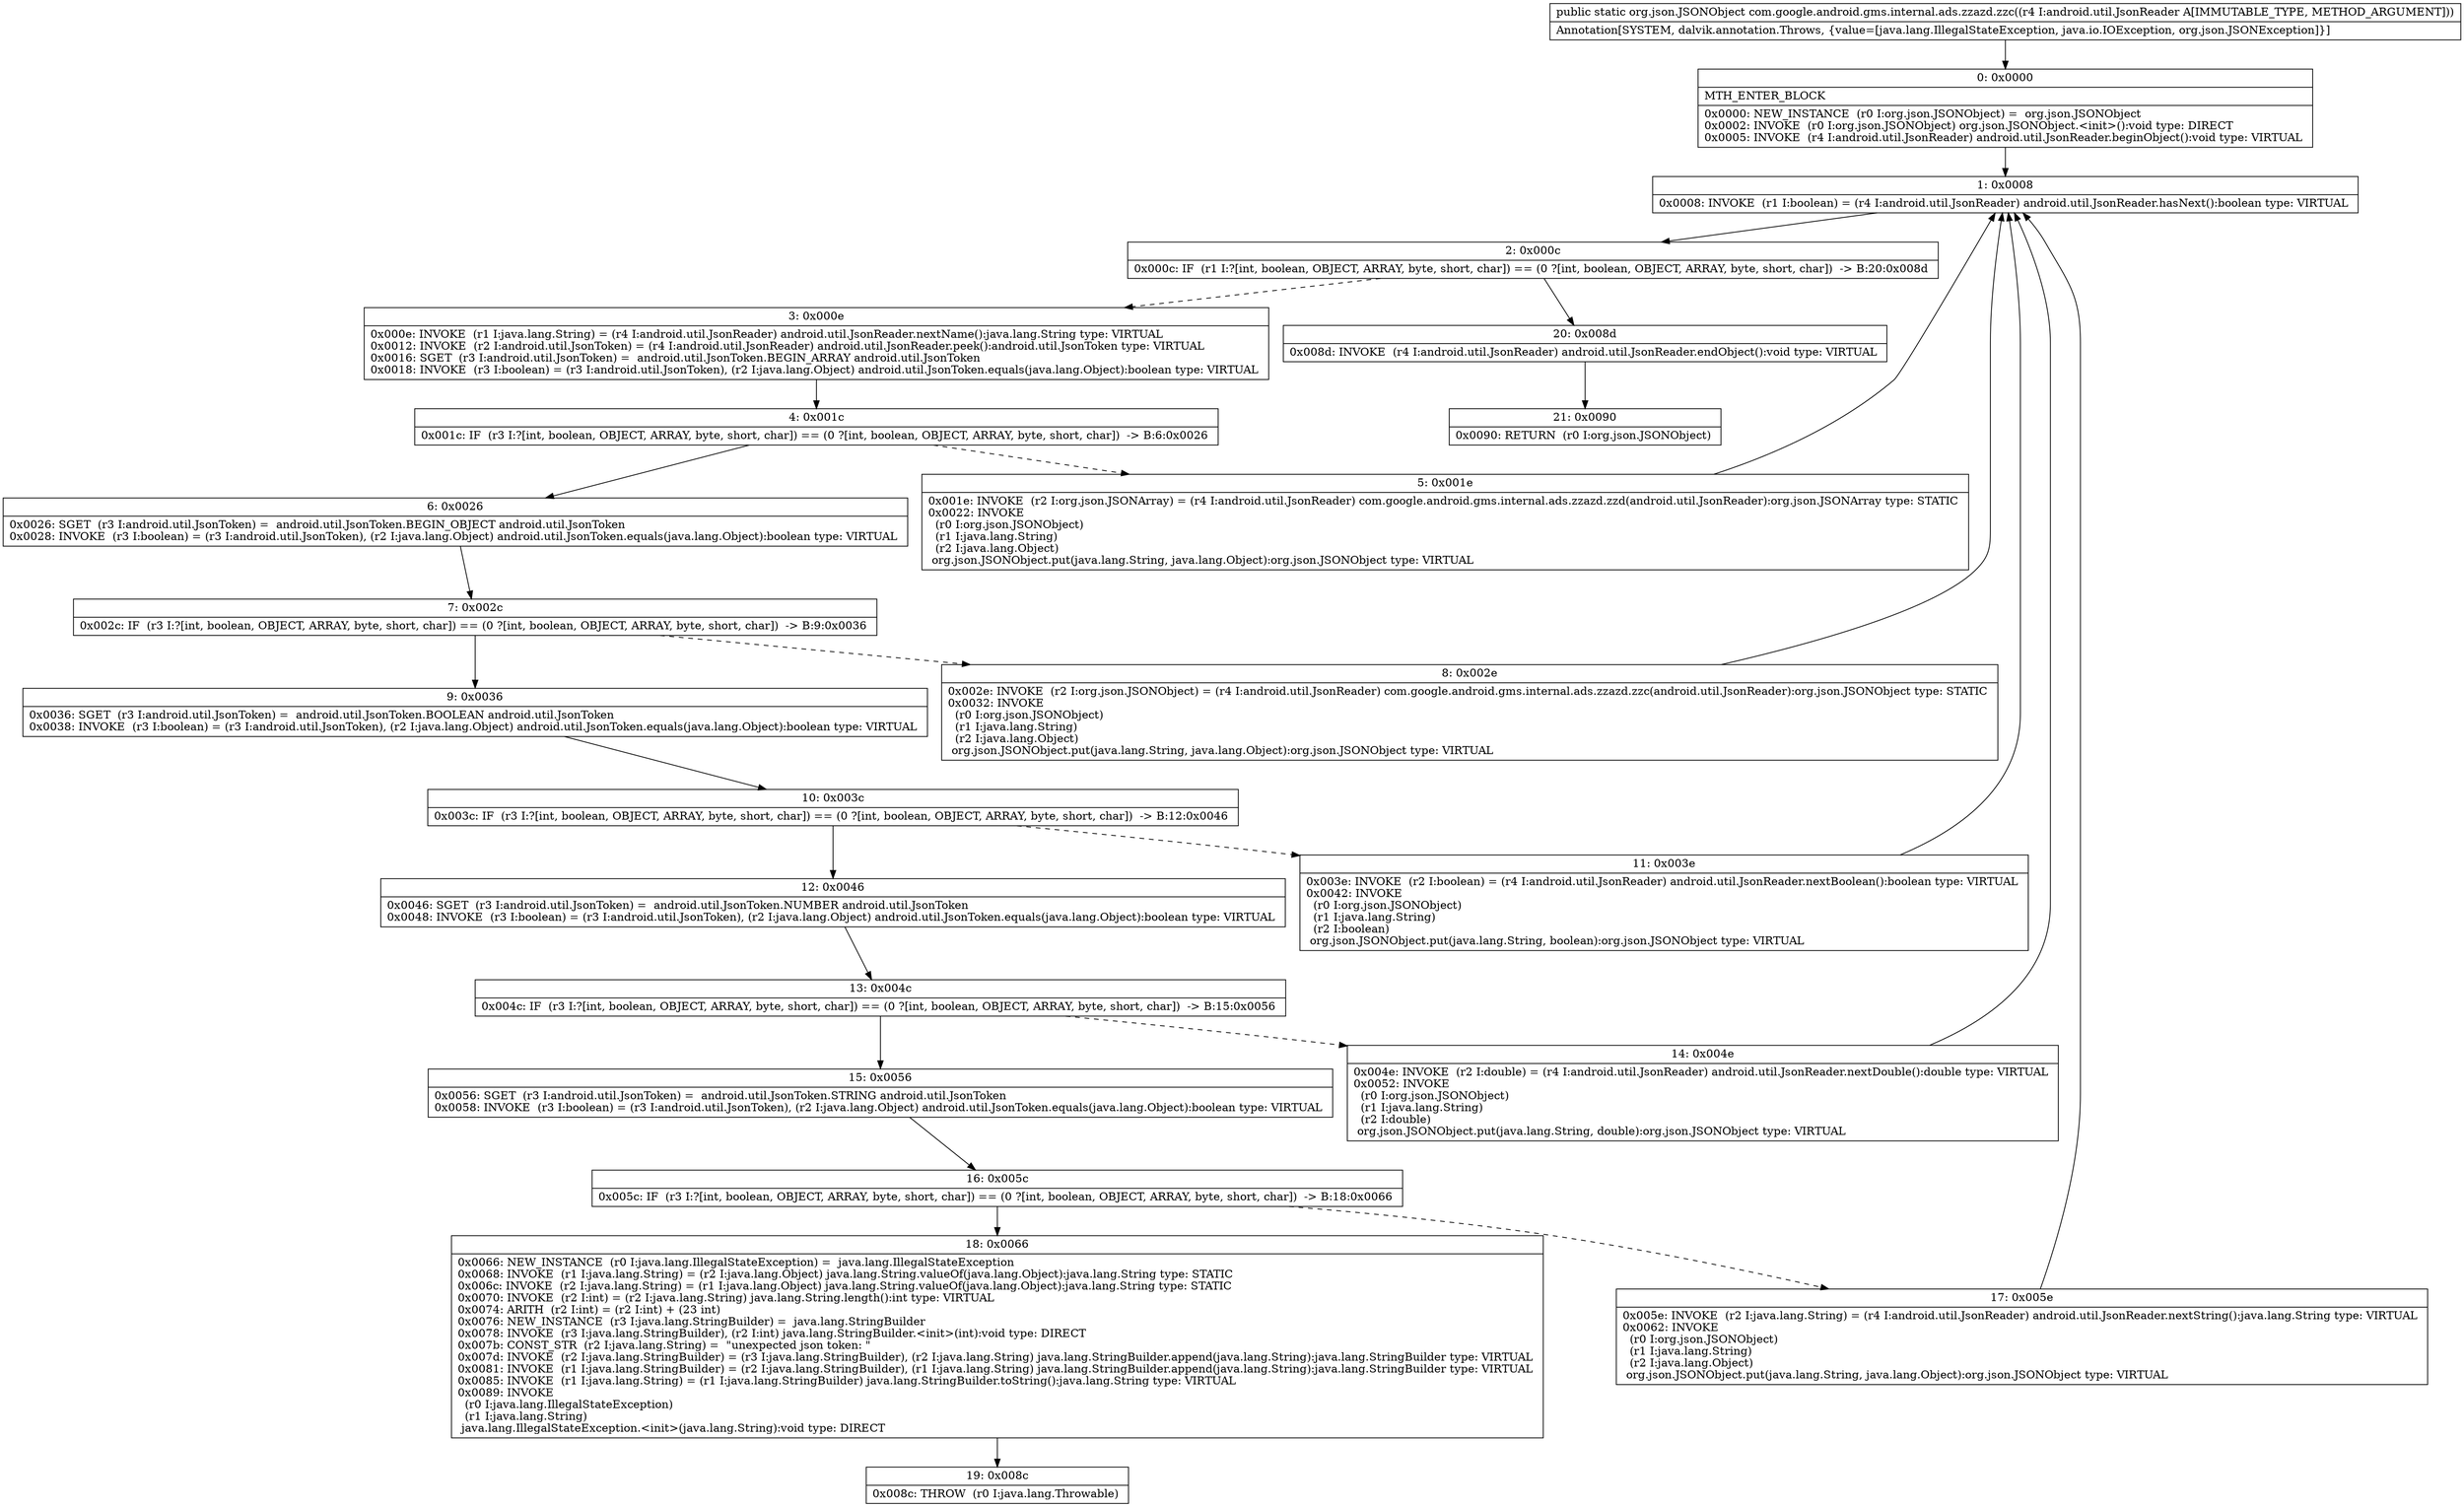 digraph "CFG forcom.google.android.gms.internal.ads.zzazd.zzc(Landroid\/util\/JsonReader;)Lorg\/json\/JSONObject;" {
Node_0 [shape=record,label="{0\:\ 0x0000|MTH_ENTER_BLOCK\l|0x0000: NEW_INSTANCE  (r0 I:org.json.JSONObject) =  org.json.JSONObject \l0x0002: INVOKE  (r0 I:org.json.JSONObject) org.json.JSONObject.\<init\>():void type: DIRECT \l0x0005: INVOKE  (r4 I:android.util.JsonReader) android.util.JsonReader.beginObject():void type: VIRTUAL \l}"];
Node_1 [shape=record,label="{1\:\ 0x0008|0x0008: INVOKE  (r1 I:boolean) = (r4 I:android.util.JsonReader) android.util.JsonReader.hasNext():boolean type: VIRTUAL \l}"];
Node_2 [shape=record,label="{2\:\ 0x000c|0x000c: IF  (r1 I:?[int, boolean, OBJECT, ARRAY, byte, short, char]) == (0 ?[int, boolean, OBJECT, ARRAY, byte, short, char])  \-\> B:20:0x008d \l}"];
Node_3 [shape=record,label="{3\:\ 0x000e|0x000e: INVOKE  (r1 I:java.lang.String) = (r4 I:android.util.JsonReader) android.util.JsonReader.nextName():java.lang.String type: VIRTUAL \l0x0012: INVOKE  (r2 I:android.util.JsonToken) = (r4 I:android.util.JsonReader) android.util.JsonReader.peek():android.util.JsonToken type: VIRTUAL \l0x0016: SGET  (r3 I:android.util.JsonToken) =  android.util.JsonToken.BEGIN_ARRAY android.util.JsonToken \l0x0018: INVOKE  (r3 I:boolean) = (r3 I:android.util.JsonToken), (r2 I:java.lang.Object) android.util.JsonToken.equals(java.lang.Object):boolean type: VIRTUAL \l}"];
Node_4 [shape=record,label="{4\:\ 0x001c|0x001c: IF  (r3 I:?[int, boolean, OBJECT, ARRAY, byte, short, char]) == (0 ?[int, boolean, OBJECT, ARRAY, byte, short, char])  \-\> B:6:0x0026 \l}"];
Node_5 [shape=record,label="{5\:\ 0x001e|0x001e: INVOKE  (r2 I:org.json.JSONArray) = (r4 I:android.util.JsonReader) com.google.android.gms.internal.ads.zzazd.zzd(android.util.JsonReader):org.json.JSONArray type: STATIC \l0x0022: INVOKE  \l  (r0 I:org.json.JSONObject)\l  (r1 I:java.lang.String)\l  (r2 I:java.lang.Object)\l org.json.JSONObject.put(java.lang.String, java.lang.Object):org.json.JSONObject type: VIRTUAL \l}"];
Node_6 [shape=record,label="{6\:\ 0x0026|0x0026: SGET  (r3 I:android.util.JsonToken) =  android.util.JsonToken.BEGIN_OBJECT android.util.JsonToken \l0x0028: INVOKE  (r3 I:boolean) = (r3 I:android.util.JsonToken), (r2 I:java.lang.Object) android.util.JsonToken.equals(java.lang.Object):boolean type: VIRTUAL \l}"];
Node_7 [shape=record,label="{7\:\ 0x002c|0x002c: IF  (r3 I:?[int, boolean, OBJECT, ARRAY, byte, short, char]) == (0 ?[int, boolean, OBJECT, ARRAY, byte, short, char])  \-\> B:9:0x0036 \l}"];
Node_8 [shape=record,label="{8\:\ 0x002e|0x002e: INVOKE  (r2 I:org.json.JSONObject) = (r4 I:android.util.JsonReader) com.google.android.gms.internal.ads.zzazd.zzc(android.util.JsonReader):org.json.JSONObject type: STATIC \l0x0032: INVOKE  \l  (r0 I:org.json.JSONObject)\l  (r1 I:java.lang.String)\l  (r2 I:java.lang.Object)\l org.json.JSONObject.put(java.lang.String, java.lang.Object):org.json.JSONObject type: VIRTUAL \l}"];
Node_9 [shape=record,label="{9\:\ 0x0036|0x0036: SGET  (r3 I:android.util.JsonToken) =  android.util.JsonToken.BOOLEAN android.util.JsonToken \l0x0038: INVOKE  (r3 I:boolean) = (r3 I:android.util.JsonToken), (r2 I:java.lang.Object) android.util.JsonToken.equals(java.lang.Object):boolean type: VIRTUAL \l}"];
Node_10 [shape=record,label="{10\:\ 0x003c|0x003c: IF  (r3 I:?[int, boolean, OBJECT, ARRAY, byte, short, char]) == (0 ?[int, boolean, OBJECT, ARRAY, byte, short, char])  \-\> B:12:0x0046 \l}"];
Node_11 [shape=record,label="{11\:\ 0x003e|0x003e: INVOKE  (r2 I:boolean) = (r4 I:android.util.JsonReader) android.util.JsonReader.nextBoolean():boolean type: VIRTUAL \l0x0042: INVOKE  \l  (r0 I:org.json.JSONObject)\l  (r1 I:java.lang.String)\l  (r2 I:boolean)\l org.json.JSONObject.put(java.lang.String, boolean):org.json.JSONObject type: VIRTUAL \l}"];
Node_12 [shape=record,label="{12\:\ 0x0046|0x0046: SGET  (r3 I:android.util.JsonToken) =  android.util.JsonToken.NUMBER android.util.JsonToken \l0x0048: INVOKE  (r3 I:boolean) = (r3 I:android.util.JsonToken), (r2 I:java.lang.Object) android.util.JsonToken.equals(java.lang.Object):boolean type: VIRTUAL \l}"];
Node_13 [shape=record,label="{13\:\ 0x004c|0x004c: IF  (r3 I:?[int, boolean, OBJECT, ARRAY, byte, short, char]) == (0 ?[int, boolean, OBJECT, ARRAY, byte, short, char])  \-\> B:15:0x0056 \l}"];
Node_14 [shape=record,label="{14\:\ 0x004e|0x004e: INVOKE  (r2 I:double) = (r4 I:android.util.JsonReader) android.util.JsonReader.nextDouble():double type: VIRTUAL \l0x0052: INVOKE  \l  (r0 I:org.json.JSONObject)\l  (r1 I:java.lang.String)\l  (r2 I:double)\l org.json.JSONObject.put(java.lang.String, double):org.json.JSONObject type: VIRTUAL \l}"];
Node_15 [shape=record,label="{15\:\ 0x0056|0x0056: SGET  (r3 I:android.util.JsonToken) =  android.util.JsonToken.STRING android.util.JsonToken \l0x0058: INVOKE  (r3 I:boolean) = (r3 I:android.util.JsonToken), (r2 I:java.lang.Object) android.util.JsonToken.equals(java.lang.Object):boolean type: VIRTUAL \l}"];
Node_16 [shape=record,label="{16\:\ 0x005c|0x005c: IF  (r3 I:?[int, boolean, OBJECT, ARRAY, byte, short, char]) == (0 ?[int, boolean, OBJECT, ARRAY, byte, short, char])  \-\> B:18:0x0066 \l}"];
Node_17 [shape=record,label="{17\:\ 0x005e|0x005e: INVOKE  (r2 I:java.lang.String) = (r4 I:android.util.JsonReader) android.util.JsonReader.nextString():java.lang.String type: VIRTUAL \l0x0062: INVOKE  \l  (r0 I:org.json.JSONObject)\l  (r1 I:java.lang.String)\l  (r2 I:java.lang.Object)\l org.json.JSONObject.put(java.lang.String, java.lang.Object):org.json.JSONObject type: VIRTUAL \l}"];
Node_18 [shape=record,label="{18\:\ 0x0066|0x0066: NEW_INSTANCE  (r0 I:java.lang.IllegalStateException) =  java.lang.IllegalStateException \l0x0068: INVOKE  (r1 I:java.lang.String) = (r2 I:java.lang.Object) java.lang.String.valueOf(java.lang.Object):java.lang.String type: STATIC \l0x006c: INVOKE  (r2 I:java.lang.String) = (r1 I:java.lang.Object) java.lang.String.valueOf(java.lang.Object):java.lang.String type: STATIC \l0x0070: INVOKE  (r2 I:int) = (r2 I:java.lang.String) java.lang.String.length():int type: VIRTUAL \l0x0074: ARITH  (r2 I:int) = (r2 I:int) + (23 int) \l0x0076: NEW_INSTANCE  (r3 I:java.lang.StringBuilder) =  java.lang.StringBuilder \l0x0078: INVOKE  (r3 I:java.lang.StringBuilder), (r2 I:int) java.lang.StringBuilder.\<init\>(int):void type: DIRECT \l0x007b: CONST_STR  (r2 I:java.lang.String) =  \"unexpected json token: \" \l0x007d: INVOKE  (r2 I:java.lang.StringBuilder) = (r3 I:java.lang.StringBuilder), (r2 I:java.lang.String) java.lang.StringBuilder.append(java.lang.String):java.lang.StringBuilder type: VIRTUAL \l0x0081: INVOKE  (r1 I:java.lang.StringBuilder) = (r2 I:java.lang.StringBuilder), (r1 I:java.lang.String) java.lang.StringBuilder.append(java.lang.String):java.lang.StringBuilder type: VIRTUAL \l0x0085: INVOKE  (r1 I:java.lang.String) = (r1 I:java.lang.StringBuilder) java.lang.StringBuilder.toString():java.lang.String type: VIRTUAL \l0x0089: INVOKE  \l  (r0 I:java.lang.IllegalStateException)\l  (r1 I:java.lang.String)\l java.lang.IllegalStateException.\<init\>(java.lang.String):void type: DIRECT \l}"];
Node_19 [shape=record,label="{19\:\ 0x008c|0x008c: THROW  (r0 I:java.lang.Throwable) \l}"];
Node_20 [shape=record,label="{20\:\ 0x008d|0x008d: INVOKE  (r4 I:android.util.JsonReader) android.util.JsonReader.endObject():void type: VIRTUAL \l}"];
Node_21 [shape=record,label="{21\:\ 0x0090|0x0090: RETURN  (r0 I:org.json.JSONObject) \l}"];
MethodNode[shape=record,label="{public static org.json.JSONObject com.google.android.gms.internal.ads.zzazd.zzc((r4 I:android.util.JsonReader A[IMMUTABLE_TYPE, METHOD_ARGUMENT]))  | Annotation[SYSTEM, dalvik.annotation.Throws, \{value=[java.lang.IllegalStateException, java.io.IOException, org.json.JSONException]\}]\l}"];
MethodNode -> Node_0;
Node_0 -> Node_1;
Node_1 -> Node_2;
Node_2 -> Node_3[style=dashed];
Node_2 -> Node_20;
Node_3 -> Node_4;
Node_4 -> Node_5[style=dashed];
Node_4 -> Node_6;
Node_5 -> Node_1;
Node_6 -> Node_7;
Node_7 -> Node_8[style=dashed];
Node_7 -> Node_9;
Node_8 -> Node_1;
Node_9 -> Node_10;
Node_10 -> Node_11[style=dashed];
Node_10 -> Node_12;
Node_11 -> Node_1;
Node_12 -> Node_13;
Node_13 -> Node_14[style=dashed];
Node_13 -> Node_15;
Node_14 -> Node_1;
Node_15 -> Node_16;
Node_16 -> Node_17[style=dashed];
Node_16 -> Node_18;
Node_17 -> Node_1;
Node_18 -> Node_19;
Node_20 -> Node_21;
}

